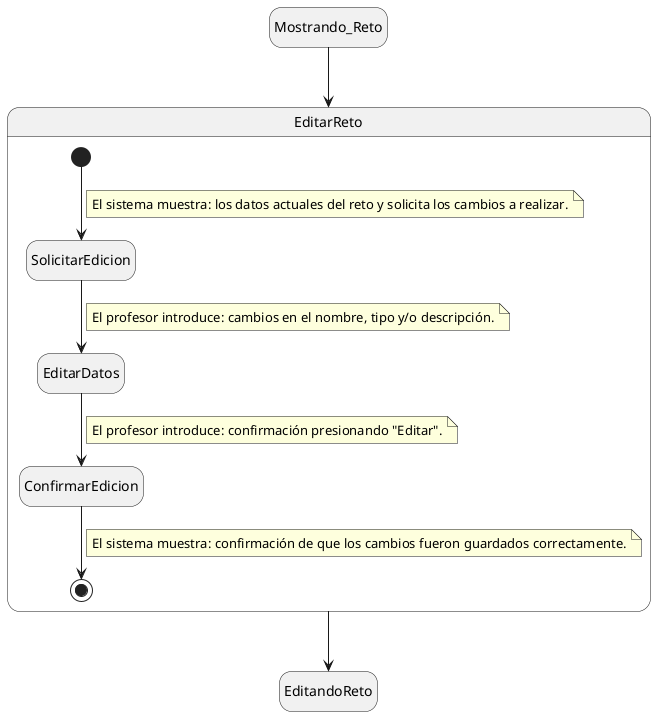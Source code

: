 @startuml EditarReto
hide empty description

state Mostrando_Reto
state EditandoReto

state EditarReto {
  [*] --> SolicitarEdicion
  note on link
      El sistema muestra: los datos actuales del reto y solicita los cambios a realizar.
  end note

  SolicitarEdicion --> EditarDatos
  note on link
      El profesor introduce: cambios en el nombre, tipo y/o descripción.
  end note

  EditarDatos --> ConfirmarEdicion
  note on link
      El profesor introduce: confirmación presionando "Editar".
  end note

  ConfirmarEdicion --> [*]
  note on link
      El sistema muestra: confirmación de que los cambios fueron guardados correctamente.
  end note
}

Mostrando_Reto --> EditarReto
EditarReto --> EditandoReto

@enduml
